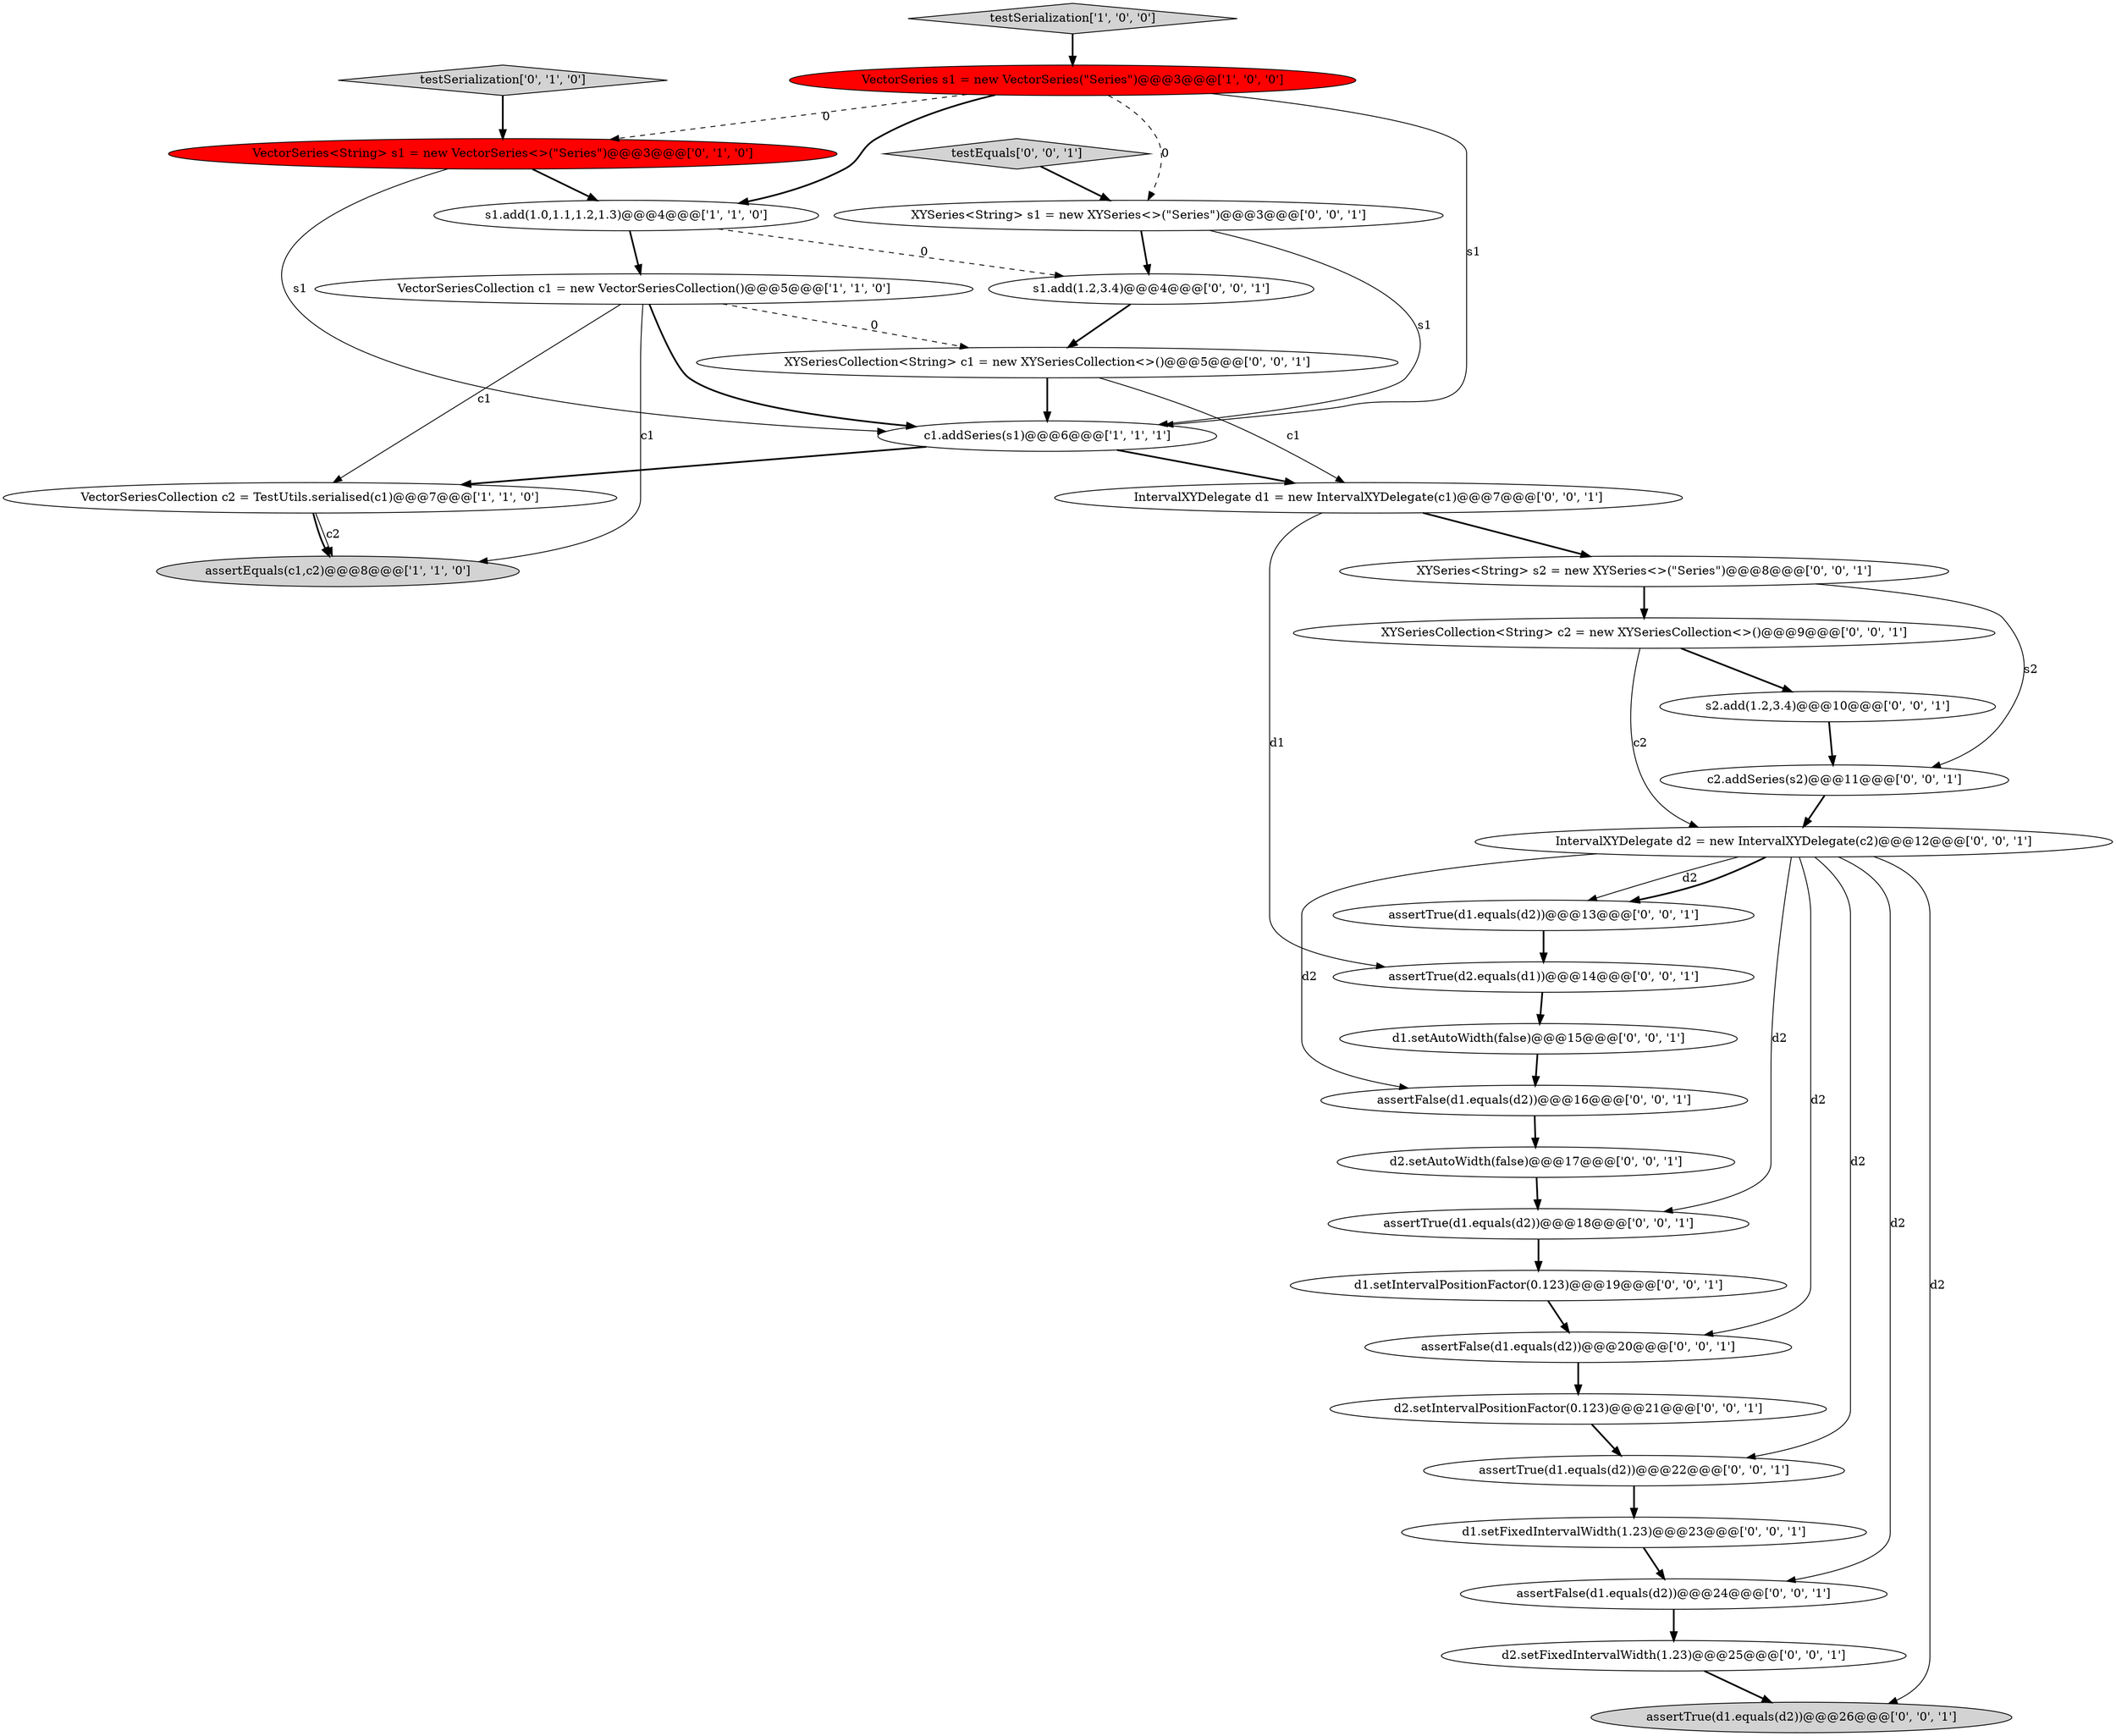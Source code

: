 digraph {
25 [style = filled, label = "assertTrue(d2.equals(d1))@@@14@@@['0', '0', '1']", fillcolor = white, shape = ellipse image = "AAA0AAABBB3BBB"];
5 [style = filled, label = "VectorSeries s1 = new VectorSeries(\"Series\")@@@3@@@['1', '0', '0']", fillcolor = red, shape = ellipse image = "AAA1AAABBB1BBB"];
1 [style = filled, label = "VectorSeriesCollection c1 = new VectorSeriesCollection()@@@5@@@['1', '1', '0']", fillcolor = white, shape = ellipse image = "AAA0AAABBB1BBB"];
28 [style = filled, label = "s1.add(1.2,3.4)@@@4@@@['0', '0', '1']", fillcolor = white, shape = ellipse image = "AAA0AAABBB3BBB"];
11 [style = filled, label = "XYSeriesCollection<String> c1 = new XYSeriesCollection<>()@@@5@@@['0', '0', '1']", fillcolor = white, shape = ellipse image = "AAA0AAABBB3BBB"];
13 [style = filled, label = "assertFalse(d1.equals(d2))@@@20@@@['0', '0', '1']", fillcolor = white, shape = ellipse image = "AAA0AAABBB3BBB"];
0 [style = filled, label = "VectorSeriesCollection c2 = TestUtils.serialised(c1)@@@7@@@['1', '1', '0']", fillcolor = white, shape = ellipse image = "AAA0AAABBB1BBB"];
16 [style = filled, label = "s2.add(1.2,3.4)@@@10@@@['0', '0', '1']", fillcolor = white, shape = ellipse image = "AAA0AAABBB3BBB"];
3 [style = filled, label = "testSerialization['1', '0', '0']", fillcolor = lightgray, shape = diamond image = "AAA0AAABBB1BBB"];
17 [style = filled, label = "d1.setAutoWidth(false)@@@15@@@['0', '0', '1']", fillcolor = white, shape = ellipse image = "AAA0AAABBB3BBB"];
12 [style = filled, label = "XYSeries<String> s2 = new XYSeries<>(\"Series\")@@@8@@@['0', '0', '1']", fillcolor = white, shape = ellipse image = "AAA0AAABBB3BBB"];
29 [style = filled, label = "assertFalse(d1.equals(d2))@@@16@@@['0', '0', '1']", fillcolor = white, shape = ellipse image = "AAA0AAABBB3BBB"];
6 [style = filled, label = "assertEquals(c1,c2)@@@8@@@['1', '1', '0']", fillcolor = lightgray, shape = ellipse image = "AAA0AAABBB1BBB"];
4 [style = filled, label = "s1.add(1.0,1.1,1.2,1.3)@@@4@@@['1', '1', '0']", fillcolor = white, shape = ellipse image = "AAA0AAABBB1BBB"];
27 [style = filled, label = "assertTrue(d1.equals(d2))@@@13@@@['0', '0', '1']", fillcolor = white, shape = ellipse image = "AAA0AAABBB3BBB"];
24 [style = filled, label = "IntervalXYDelegate d2 = new IntervalXYDelegate(c2)@@@12@@@['0', '0', '1']", fillcolor = white, shape = ellipse image = "AAA0AAABBB3BBB"];
23 [style = filled, label = "assertTrue(d1.equals(d2))@@@18@@@['0', '0', '1']", fillcolor = white, shape = ellipse image = "AAA0AAABBB3BBB"];
10 [style = filled, label = "assertFalse(d1.equals(d2))@@@24@@@['0', '0', '1']", fillcolor = white, shape = ellipse image = "AAA0AAABBB3BBB"];
9 [style = filled, label = "d2.setIntervalPositionFactor(0.123)@@@21@@@['0', '0', '1']", fillcolor = white, shape = ellipse image = "AAA0AAABBB3BBB"];
31 [style = filled, label = "IntervalXYDelegate d1 = new IntervalXYDelegate(c1)@@@7@@@['0', '0', '1']", fillcolor = white, shape = ellipse image = "AAA0AAABBB3BBB"];
14 [style = filled, label = "d1.setFixedIntervalWidth(1.23)@@@23@@@['0', '0', '1']", fillcolor = white, shape = ellipse image = "AAA0AAABBB3BBB"];
21 [style = filled, label = "assertTrue(d1.equals(d2))@@@26@@@['0', '0', '1']", fillcolor = lightgray, shape = ellipse image = "AAA0AAABBB3BBB"];
19 [style = filled, label = "c2.addSeries(s2)@@@11@@@['0', '0', '1']", fillcolor = white, shape = ellipse image = "AAA0AAABBB3BBB"];
32 [style = filled, label = "d1.setIntervalPositionFactor(0.123)@@@19@@@['0', '0', '1']", fillcolor = white, shape = ellipse image = "AAA0AAABBB3BBB"];
7 [style = filled, label = "VectorSeries<String> s1 = new VectorSeries<>(\"Series\")@@@3@@@['0', '1', '0']", fillcolor = red, shape = ellipse image = "AAA1AAABBB2BBB"];
2 [style = filled, label = "c1.addSeries(s1)@@@6@@@['1', '1', '1']", fillcolor = white, shape = ellipse image = "AAA0AAABBB1BBB"];
22 [style = filled, label = "assertTrue(d1.equals(d2))@@@22@@@['0', '0', '1']", fillcolor = white, shape = ellipse image = "AAA0AAABBB3BBB"];
30 [style = filled, label = "testEquals['0', '0', '1']", fillcolor = lightgray, shape = diamond image = "AAA0AAABBB3BBB"];
18 [style = filled, label = "d2.setAutoWidth(false)@@@17@@@['0', '0', '1']", fillcolor = white, shape = ellipse image = "AAA0AAABBB3BBB"];
26 [style = filled, label = "XYSeries<String> s1 = new XYSeries<>(\"Series\")@@@3@@@['0', '0', '1']", fillcolor = white, shape = ellipse image = "AAA0AAABBB3BBB"];
15 [style = filled, label = "XYSeriesCollection<String> c2 = new XYSeriesCollection<>()@@@9@@@['0', '0', '1']", fillcolor = white, shape = ellipse image = "AAA0AAABBB3BBB"];
8 [style = filled, label = "testSerialization['0', '1', '0']", fillcolor = lightgray, shape = diamond image = "AAA0AAABBB2BBB"];
20 [style = filled, label = "d2.setFixedIntervalWidth(1.23)@@@25@@@['0', '0', '1']", fillcolor = white, shape = ellipse image = "AAA0AAABBB3BBB"];
9->22 [style = bold, label=""];
24->21 [style = solid, label="d2"];
15->24 [style = solid, label="c2"];
10->20 [style = bold, label=""];
18->23 [style = bold, label=""];
0->6 [style = bold, label=""];
5->26 [style = dashed, label="0"];
0->6 [style = solid, label="c2"];
28->11 [style = bold, label=""];
1->0 [style = solid, label="c1"];
30->26 [style = bold, label=""];
12->15 [style = bold, label=""];
23->32 [style = bold, label=""];
14->10 [style = bold, label=""];
1->6 [style = solid, label="c1"];
7->4 [style = bold, label=""];
16->19 [style = bold, label=""];
15->16 [style = bold, label=""];
25->17 [style = bold, label=""];
31->12 [style = bold, label=""];
11->2 [style = bold, label=""];
26->2 [style = solid, label="s1"];
8->7 [style = bold, label=""];
29->18 [style = bold, label=""];
4->28 [style = dashed, label="0"];
19->24 [style = bold, label=""];
12->19 [style = solid, label="s2"];
20->21 [style = bold, label=""];
24->22 [style = solid, label="d2"];
3->5 [style = bold, label=""];
2->0 [style = bold, label=""];
11->31 [style = solid, label="c1"];
24->29 [style = solid, label="d2"];
24->13 [style = solid, label="d2"];
1->11 [style = dashed, label="0"];
5->4 [style = bold, label=""];
24->23 [style = solid, label="d2"];
24->27 [style = solid, label="d2"];
1->2 [style = bold, label=""];
4->1 [style = bold, label=""];
13->9 [style = bold, label=""];
26->28 [style = bold, label=""];
24->10 [style = solid, label="d2"];
7->2 [style = solid, label="s1"];
5->7 [style = dashed, label="0"];
32->13 [style = bold, label=""];
22->14 [style = bold, label=""];
17->29 [style = bold, label=""];
31->25 [style = solid, label="d1"];
5->2 [style = solid, label="s1"];
24->27 [style = bold, label=""];
27->25 [style = bold, label=""];
2->31 [style = bold, label=""];
}
